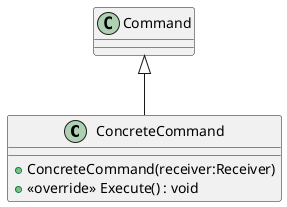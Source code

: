 @startuml
class ConcreteCommand {
    + ConcreteCommand(receiver:Receiver)
    + <<override>> Execute() : void
}
Command <|-- ConcreteCommand

@enduml

